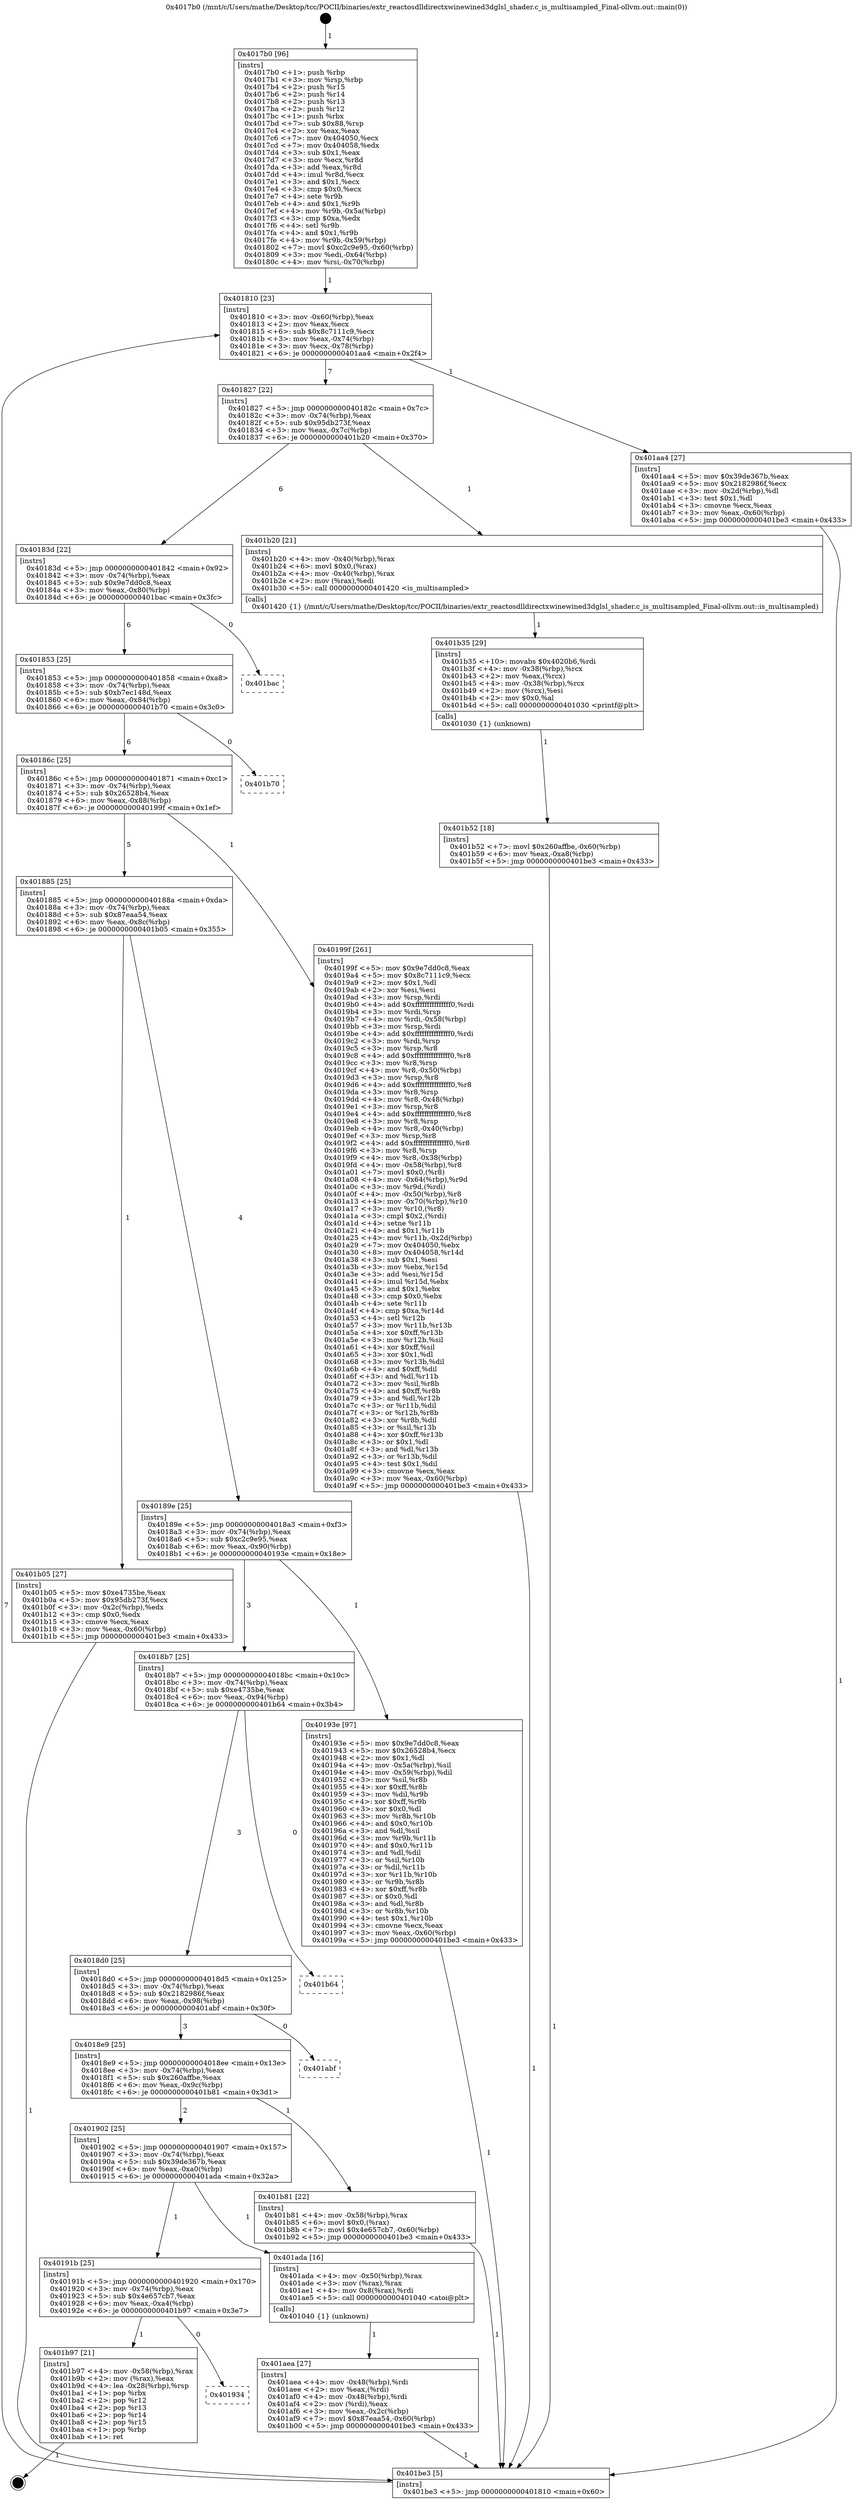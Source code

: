 digraph "0x4017b0" {
  label = "0x4017b0 (/mnt/c/Users/mathe/Desktop/tcc/POCII/binaries/extr_reactosdlldirectxwinewined3dglsl_shader.c_is_multisampled_Final-ollvm.out::main(0))"
  labelloc = "t"
  node[shape=record]

  Entry [label="",width=0.3,height=0.3,shape=circle,fillcolor=black,style=filled]
  "0x401810" [label="{
     0x401810 [23]\l
     | [instrs]\l
     &nbsp;&nbsp;0x401810 \<+3\>: mov -0x60(%rbp),%eax\l
     &nbsp;&nbsp;0x401813 \<+2\>: mov %eax,%ecx\l
     &nbsp;&nbsp;0x401815 \<+6\>: sub $0x8c7111c9,%ecx\l
     &nbsp;&nbsp;0x40181b \<+3\>: mov %eax,-0x74(%rbp)\l
     &nbsp;&nbsp;0x40181e \<+3\>: mov %ecx,-0x78(%rbp)\l
     &nbsp;&nbsp;0x401821 \<+6\>: je 0000000000401aa4 \<main+0x2f4\>\l
  }"]
  "0x401aa4" [label="{
     0x401aa4 [27]\l
     | [instrs]\l
     &nbsp;&nbsp;0x401aa4 \<+5\>: mov $0x39de367b,%eax\l
     &nbsp;&nbsp;0x401aa9 \<+5\>: mov $0x2182986f,%ecx\l
     &nbsp;&nbsp;0x401aae \<+3\>: mov -0x2d(%rbp),%dl\l
     &nbsp;&nbsp;0x401ab1 \<+3\>: test $0x1,%dl\l
     &nbsp;&nbsp;0x401ab4 \<+3\>: cmovne %ecx,%eax\l
     &nbsp;&nbsp;0x401ab7 \<+3\>: mov %eax,-0x60(%rbp)\l
     &nbsp;&nbsp;0x401aba \<+5\>: jmp 0000000000401be3 \<main+0x433\>\l
  }"]
  "0x401827" [label="{
     0x401827 [22]\l
     | [instrs]\l
     &nbsp;&nbsp;0x401827 \<+5\>: jmp 000000000040182c \<main+0x7c\>\l
     &nbsp;&nbsp;0x40182c \<+3\>: mov -0x74(%rbp),%eax\l
     &nbsp;&nbsp;0x40182f \<+5\>: sub $0x95db273f,%eax\l
     &nbsp;&nbsp;0x401834 \<+3\>: mov %eax,-0x7c(%rbp)\l
     &nbsp;&nbsp;0x401837 \<+6\>: je 0000000000401b20 \<main+0x370\>\l
  }"]
  Exit [label="",width=0.3,height=0.3,shape=circle,fillcolor=black,style=filled,peripheries=2]
  "0x401b20" [label="{
     0x401b20 [21]\l
     | [instrs]\l
     &nbsp;&nbsp;0x401b20 \<+4\>: mov -0x40(%rbp),%rax\l
     &nbsp;&nbsp;0x401b24 \<+6\>: movl $0x0,(%rax)\l
     &nbsp;&nbsp;0x401b2a \<+4\>: mov -0x40(%rbp),%rax\l
     &nbsp;&nbsp;0x401b2e \<+2\>: mov (%rax),%edi\l
     &nbsp;&nbsp;0x401b30 \<+5\>: call 0000000000401420 \<is_multisampled\>\l
     | [calls]\l
     &nbsp;&nbsp;0x401420 \{1\} (/mnt/c/Users/mathe/Desktop/tcc/POCII/binaries/extr_reactosdlldirectxwinewined3dglsl_shader.c_is_multisampled_Final-ollvm.out::is_multisampled)\l
  }"]
  "0x40183d" [label="{
     0x40183d [22]\l
     | [instrs]\l
     &nbsp;&nbsp;0x40183d \<+5\>: jmp 0000000000401842 \<main+0x92\>\l
     &nbsp;&nbsp;0x401842 \<+3\>: mov -0x74(%rbp),%eax\l
     &nbsp;&nbsp;0x401845 \<+5\>: sub $0x9e7dd0c8,%eax\l
     &nbsp;&nbsp;0x40184a \<+3\>: mov %eax,-0x80(%rbp)\l
     &nbsp;&nbsp;0x40184d \<+6\>: je 0000000000401bac \<main+0x3fc\>\l
  }"]
  "0x401934" [label="{
     0x401934\l
  }", style=dashed]
  "0x401bac" [label="{
     0x401bac\l
  }", style=dashed]
  "0x401853" [label="{
     0x401853 [25]\l
     | [instrs]\l
     &nbsp;&nbsp;0x401853 \<+5\>: jmp 0000000000401858 \<main+0xa8\>\l
     &nbsp;&nbsp;0x401858 \<+3\>: mov -0x74(%rbp),%eax\l
     &nbsp;&nbsp;0x40185b \<+5\>: sub $0xb7ec148d,%eax\l
     &nbsp;&nbsp;0x401860 \<+6\>: mov %eax,-0x84(%rbp)\l
     &nbsp;&nbsp;0x401866 \<+6\>: je 0000000000401b70 \<main+0x3c0\>\l
  }"]
  "0x401b97" [label="{
     0x401b97 [21]\l
     | [instrs]\l
     &nbsp;&nbsp;0x401b97 \<+4\>: mov -0x58(%rbp),%rax\l
     &nbsp;&nbsp;0x401b9b \<+2\>: mov (%rax),%eax\l
     &nbsp;&nbsp;0x401b9d \<+4\>: lea -0x28(%rbp),%rsp\l
     &nbsp;&nbsp;0x401ba1 \<+1\>: pop %rbx\l
     &nbsp;&nbsp;0x401ba2 \<+2\>: pop %r12\l
     &nbsp;&nbsp;0x401ba4 \<+2\>: pop %r13\l
     &nbsp;&nbsp;0x401ba6 \<+2\>: pop %r14\l
     &nbsp;&nbsp;0x401ba8 \<+2\>: pop %r15\l
     &nbsp;&nbsp;0x401baa \<+1\>: pop %rbp\l
     &nbsp;&nbsp;0x401bab \<+1\>: ret\l
  }"]
  "0x401b70" [label="{
     0x401b70\l
  }", style=dashed]
  "0x40186c" [label="{
     0x40186c [25]\l
     | [instrs]\l
     &nbsp;&nbsp;0x40186c \<+5\>: jmp 0000000000401871 \<main+0xc1\>\l
     &nbsp;&nbsp;0x401871 \<+3\>: mov -0x74(%rbp),%eax\l
     &nbsp;&nbsp;0x401874 \<+5\>: sub $0x26528b4,%eax\l
     &nbsp;&nbsp;0x401879 \<+6\>: mov %eax,-0x88(%rbp)\l
     &nbsp;&nbsp;0x40187f \<+6\>: je 000000000040199f \<main+0x1ef\>\l
  }"]
  "0x401b52" [label="{
     0x401b52 [18]\l
     | [instrs]\l
     &nbsp;&nbsp;0x401b52 \<+7\>: movl $0x260affbe,-0x60(%rbp)\l
     &nbsp;&nbsp;0x401b59 \<+6\>: mov %eax,-0xa8(%rbp)\l
     &nbsp;&nbsp;0x401b5f \<+5\>: jmp 0000000000401be3 \<main+0x433\>\l
  }"]
  "0x40199f" [label="{
     0x40199f [261]\l
     | [instrs]\l
     &nbsp;&nbsp;0x40199f \<+5\>: mov $0x9e7dd0c8,%eax\l
     &nbsp;&nbsp;0x4019a4 \<+5\>: mov $0x8c7111c9,%ecx\l
     &nbsp;&nbsp;0x4019a9 \<+2\>: mov $0x1,%dl\l
     &nbsp;&nbsp;0x4019ab \<+2\>: xor %esi,%esi\l
     &nbsp;&nbsp;0x4019ad \<+3\>: mov %rsp,%rdi\l
     &nbsp;&nbsp;0x4019b0 \<+4\>: add $0xfffffffffffffff0,%rdi\l
     &nbsp;&nbsp;0x4019b4 \<+3\>: mov %rdi,%rsp\l
     &nbsp;&nbsp;0x4019b7 \<+4\>: mov %rdi,-0x58(%rbp)\l
     &nbsp;&nbsp;0x4019bb \<+3\>: mov %rsp,%rdi\l
     &nbsp;&nbsp;0x4019be \<+4\>: add $0xfffffffffffffff0,%rdi\l
     &nbsp;&nbsp;0x4019c2 \<+3\>: mov %rdi,%rsp\l
     &nbsp;&nbsp;0x4019c5 \<+3\>: mov %rsp,%r8\l
     &nbsp;&nbsp;0x4019c8 \<+4\>: add $0xfffffffffffffff0,%r8\l
     &nbsp;&nbsp;0x4019cc \<+3\>: mov %r8,%rsp\l
     &nbsp;&nbsp;0x4019cf \<+4\>: mov %r8,-0x50(%rbp)\l
     &nbsp;&nbsp;0x4019d3 \<+3\>: mov %rsp,%r8\l
     &nbsp;&nbsp;0x4019d6 \<+4\>: add $0xfffffffffffffff0,%r8\l
     &nbsp;&nbsp;0x4019da \<+3\>: mov %r8,%rsp\l
     &nbsp;&nbsp;0x4019dd \<+4\>: mov %r8,-0x48(%rbp)\l
     &nbsp;&nbsp;0x4019e1 \<+3\>: mov %rsp,%r8\l
     &nbsp;&nbsp;0x4019e4 \<+4\>: add $0xfffffffffffffff0,%r8\l
     &nbsp;&nbsp;0x4019e8 \<+3\>: mov %r8,%rsp\l
     &nbsp;&nbsp;0x4019eb \<+4\>: mov %r8,-0x40(%rbp)\l
     &nbsp;&nbsp;0x4019ef \<+3\>: mov %rsp,%r8\l
     &nbsp;&nbsp;0x4019f2 \<+4\>: add $0xfffffffffffffff0,%r8\l
     &nbsp;&nbsp;0x4019f6 \<+3\>: mov %r8,%rsp\l
     &nbsp;&nbsp;0x4019f9 \<+4\>: mov %r8,-0x38(%rbp)\l
     &nbsp;&nbsp;0x4019fd \<+4\>: mov -0x58(%rbp),%r8\l
     &nbsp;&nbsp;0x401a01 \<+7\>: movl $0x0,(%r8)\l
     &nbsp;&nbsp;0x401a08 \<+4\>: mov -0x64(%rbp),%r9d\l
     &nbsp;&nbsp;0x401a0c \<+3\>: mov %r9d,(%rdi)\l
     &nbsp;&nbsp;0x401a0f \<+4\>: mov -0x50(%rbp),%r8\l
     &nbsp;&nbsp;0x401a13 \<+4\>: mov -0x70(%rbp),%r10\l
     &nbsp;&nbsp;0x401a17 \<+3\>: mov %r10,(%r8)\l
     &nbsp;&nbsp;0x401a1a \<+3\>: cmpl $0x2,(%rdi)\l
     &nbsp;&nbsp;0x401a1d \<+4\>: setne %r11b\l
     &nbsp;&nbsp;0x401a21 \<+4\>: and $0x1,%r11b\l
     &nbsp;&nbsp;0x401a25 \<+4\>: mov %r11b,-0x2d(%rbp)\l
     &nbsp;&nbsp;0x401a29 \<+7\>: mov 0x404050,%ebx\l
     &nbsp;&nbsp;0x401a30 \<+8\>: mov 0x404058,%r14d\l
     &nbsp;&nbsp;0x401a38 \<+3\>: sub $0x1,%esi\l
     &nbsp;&nbsp;0x401a3b \<+3\>: mov %ebx,%r15d\l
     &nbsp;&nbsp;0x401a3e \<+3\>: add %esi,%r15d\l
     &nbsp;&nbsp;0x401a41 \<+4\>: imul %r15d,%ebx\l
     &nbsp;&nbsp;0x401a45 \<+3\>: and $0x1,%ebx\l
     &nbsp;&nbsp;0x401a48 \<+3\>: cmp $0x0,%ebx\l
     &nbsp;&nbsp;0x401a4b \<+4\>: sete %r11b\l
     &nbsp;&nbsp;0x401a4f \<+4\>: cmp $0xa,%r14d\l
     &nbsp;&nbsp;0x401a53 \<+4\>: setl %r12b\l
     &nbsp;&nbsp;0x401a57 \<+3\>: mov %r11b,%r13b\l
     &nbsp;&nbsp;0x401a5a \<+4\>: xor $0xff,%r13b\l
     &nbsp;&nbsp;0x401a5e \<+3\>: mov %r12b,%sil\l
     &nbsp;&nbsp;0x401a61 \<+4\>: xor $0xff,%sil\l
     &nbsp;&nbsp;0x401a65 \<+3\>: xor $0x1,%dl\l
     &nbsp;&nbsp;0x401a68 \<+3\>: mov %r13b,%dil\l
     &nbsp;&nbsp;0x401a6b \<+4\>: and $0xff,%dil\l
     &nbsp;&nbsp;0x401a6f \<+3\>: and %dl,%r11b\l
     &nbsp;&nbsp;0x401a72 \<+3\>: mov %sil,%r8b\l
     &nbsp;&nbsp;0x401a75 \<+4\>: and $0xff,%r8b\l
     &nbsp;&nbsp;0x401a79 \<+3\>: and %dl,%r12b\l
     &nbsp;&nbsp;0x401a7c \<+3\>: or %r11b,%dil\l
     &nbsp;&nbsp;0x401a7f \<+3\>: or %r12b,%r8b\l
     &nbsp;&nbsp;0x401a82 \<+3\>: xor %r8b,%dil\l
     &nbsp;&nbsp;0x401a85 \<+3\>: or %sil,%r13b\l
     &nbsp;&nbsp;0x401a88 \<+4\>: xor $0xff,%r13b\l
     &nbsp;&nbsp;0x401a8c \<+3\>: or $0x1,%dl\l
     &nbsp;&nbsp;0x401a8f \<+3\>: and %dl,%r13b\l
     &nbsp;&nbsp;0x401a92 \<+3\>: or %r13b,%dil\l
     &nbsp;&nbsp;0x401a95 \<+4\>: test $0x1,%dil\l
     &nbsp;&nbsp;0x401a99 \<+3\>: cmovne %ecx,%eax\l
     &nbsp;&nbsp;0x401a9c \<+3\>: mov %eax,-0x60(%rbp)\l
     &nbsp;&nbsp;0x401a9f \<+5\>: jmp 0000000000401be3 \<main+0x433\>\l
  }"]
  "0x401885" [label="{
     0x401885 [25]\l
     | [instrs]\l
     &nbsp;&nbsp;0x401885 \<+5\>: jmp 000000000040188a \<main+0xda\>\l
     &nbsp;&nbsp;0x40188a \<+3\>: mov -0x74(%rbp),%eax\l
     &nbsp;&nbsp;0x40188d \<+5\>: sub $0x87eaa54,%eax\l
     &nbsp;&nbsp;0x401892 \<+6\>: mov %eax,-0x8c(%rbp)\l
     &nbsp;&nbsp;0x401898 \<+6\>: je 0000000000401b05 \<main+0x355\>\l
  }"]
  "0x401b35" [label="{
     0x401b35 [29]\l
     | [instrs]\l
     &nbsp;&nbsp;0x401b35 \<+10\>: movabs $0x4020b6,%rdi\l
     &nbsp;&nbsp;0x401b3f \<+4\>: mov -0x38(%rbp),%rcx\l
     &nbsp;&nbsp;0x401b43 \<+2\>: mov %eax,(%rcx)\l
     &nbsp;&nbsp;0x401b45 \<+4\>: mov -0x38(%rbp),%rcx\l
     &nbsp;&nbsp;0x401b49 \<+2\>: mov (%rcx),%esi\l
     &nbsp;&nbsp;0x401b4b \<+2\>: mov $0x0,%al\l
     &nbsp;&nbsp;0x401b4d \<+5\>: call 0000000000401030 \<printf@plt\>\l
     | [calls]\l
     &nbsp;&nbsp;0x401030 \{1\} (unknown)\l
  }"]
  "0x401b05" [label="{
     0x401b05 [27]\l
     | [instrs]\l
     &nbsp;&nbsp;0x401b05 \<+5\>: mov $0xe4735be,%eax\l
     &nbsp;&nbsp;0x401b0a \<+5\>: mov $0x95db273f,%ecx\l
     &nbsp;&nbsp;0x401b0f \<+3\>: mov -0x2c(%rbp),%edx\l
     &nbsp;&nbsp;0x401b12 \<+3\>: cmp $0x0,%edx\l
     &nbsp;&nbsp;0x401b15 \<+3\>: cmove %ecx,%eax\l
     &nbsp;&nbsp;0x401b18 \<+3\>: mov %eax,-0x60(%rbp)\l
     &nbsp;&nbsp;0x401b1b \<+5\>: jmp 0000000000401be3 \<main+0x433\>\l
  }"]
  "0x40189e" [label="{
     0x40189e [25]\l
     | [instrs]\l
     &nbsp;&nbsp;0x40189e \<+5\>: jmp 00000000004018a3 \<main+0xf3\>\l
     &nbsp;&nbsp;0x4018a3 \<+3\>: mov -0x74(%rbp),%eax\l
     &nbsp;&nbsp;0x4018a6 \<+5\>: sub $0xc2c9e95,%eax\l
     &nbsp;&nbsp;0x4018ab \<+6\>: mov %eax,-0x90(%rbp)\l
     &nbsp;&nbsp;0x4018b1 \<+6\>: je 000000000040193e \<main+0x18e\>\l
  }"]
  "0x401aea" [label="{
     0x401aea [27]\l
     | [instrs]\l
     &nbsp;&nbsp;0x401aea \<+4\>: mov -0x48(%rbp),%rdi\l
     &nbsp;&nbsp;0x401aee \<+2\>: mov %eax,(%rdi)\l
     &nbsp;&nbsp;0x401af0 \<+4\>: mov -0x48(%rbp),%rdi\l
     &nbsp;&nbsp;0x401af4 \<+2\>: mov (%rdi),%eax\l
     &nbsp;&nbsp;0x401af6 \<+3\>: mov %eax,-0x2c(%rbp)\l
     &nbsp;&nbsp;0x401af9 \<+7\>: movl $0x87eaa54,-0x60(%rbp)\l
     &nbsp;&nbsp;0x401b00 \<+5\>: jmp 0000000000401be3 \<main+0x433\>\l
  }"]
  "0x40193e" [label="{
     0x40193e [97]\l
     | [instrs]\l
     &nbsp;&nbsp;0x40193e \<+5\>: mov $0x9e7dd0c8,%eax\l
     &nbsp;&nbsp;0x401943 \<+5\>: mov $0x26528b4,%ecx\l
     &nbsp;&nbsp;0x401948 \<+2\>: mov $0x1,%dl\l
     &nbsp;&nbsp;0x40194a \<+4\>: mov -0x5a(%rbp),%sil\l
     &nbsp;&nbsp;0x40194e \<+4\>: mov -0x59(%rbp),%dil\l
     &nbsp;&nbsp;0x401952 \<+3\>: mov %sil,%r8b\l
     &nbsp;&nbsp;0x401955 \<+4\>: xor $0xff,%r8b\l
     &nbsp;&nbsp;0x401959 \<+3\>: mov %dil,%r9b\l
     &nbsp;&nbsp;0x40195c \<+4\>: xor $0xff,%r9b\l
     &nbsp;&nbsp;0x401960 \<+3\>: xor $0x0,%dl\l
     &nbsp;&nbsp;0x401963 \<+3\>: mov %r8b,%r10b\l
     &nbsp;&nbsp;0x401966 \<+4\>: and $0x0,%r10b\l
     &nbsp;&nbsp;0x40196a \<+3\>: and %dl,%sil\l
     &nbsp;&nbsp;0x40196d \<+3\>: mov %r9b,%r11b\l
     &nbsp;&nbsp;0x401970 \<+4\>: and $0x0,%r11b\l
     &nbsp;&nbsp;0x401974 \<+3\>: and %dl,%dil\l
     &nbsp;&nbsp;0x401977 \<+3\>: or %sil,%r10b\l
     &nbsp;&nbsp;0x40197a \<+3\>: or %dil,%r11b\l
     &nbsp;&nbsp;0x40197d \<+3\>: xor %r11b,%r10b\l
     &nbsp;&nbsp;0x401980 \<+3\>: or %r9b,%r8b\l
     &nbsp;&nbsp;0x401983 \<+4\>: xor $0xff,%r8b\l
     &nbsp;&nbsp;0x401987 \<+3\>: or $0x0,%dl\l
     &nbsp;&nbsp;0x40198a \<+3\>: and %dl,%r8b\l
     &nbsp;&nbsp;0x40198d \<+3\>: or %r8b,%r10b\l
     &nbsp;&nbsp;0x401990 \<+4\>: test $0x1,%r10b\l
     &nbsp;&nbsp;0x401994 \<+3\>: cmovne %ecx,%eax\l
     &nbsp;&nbsp;0x401997 \<+3\>: mov %eax,-0x60(%rbp)\l
     &nbsp;&nbsp;0x40199a \<+5\>: jmp 0000000000401be3 \<main+0x433\>\l
  }"]
  "0x4018b7" [label="{
     0x4018b7 [25]\l
     | [instrs]\l
     &nbsp;&nbsp;0x4018b7 \<+5\>: jmp 00000000004018bc \<main+0x10c\>\l
     &nbsp;&nbsp;0x4018bc \<+3\>: mov -0x74(%rbp),%eax\l
     &nbsp;&nbsp;0x4018bf \<+5\>: sub $0xe4735be,%eax\l
     &nbsp;&nbsp;0x4018c4 \<+6\>: mov %eax,-0x94(%rbp)\l
     &nbsp;&nbsp;0x4018ca \<+6\>: je 0000000000401b64 \<main+0x3b4\>\l
  }"]
  "0x401be3" [label="{
     0x401be3 [5]\l
     | [instrs]\l
     &nbsp;&nbsp;0x401be3 \<+5\>: jmp 0000000000401810 \<main+0x60\>\l
  }"]
  "0x4017b0" [label="{
     0x4017b0 [96]\l
     | [instrs]\l
     &nbsp;&nbsp;0x4017b0 \<+1\>: push %rbp\l
     &nbsp;&nbsp;0x4017b1 \<+3\>: mov %rsp,%rbp\l
     &nbsp;&nbsp;0x4017b4 \<+2\>: push %r15\l
     &nbsp;&nbsp;0x4017b6 \<+2\>: push %r14\l
     &nbsp;&nbsp;0x4017b8 \<+2\>: push %r13\l
     &nbsp;&nbsp;0x4017ba \<+2\>: push %r12\l
     &nbsp;&nbsp;0x4017bc \<+1\>: push %rbx\l
     &nbsp;&nbsp;0x4017bd \<+7\>: sub $0x88,%rsp\l
     &nbsp;&nbsp;0x4017c4 \<+2\>: xor %eax,%eax\l
     &nbsp;&nbsp;0x4017c6 \<+7\>: mov 0x404050,%ecx\l
     &nbsp;&nbsp;0x4017cd \<+7\>: mov 0x404058,%edx\l
     &nbsp;&nbsp;0x4017d4 \<+3\>: sub $0x1,%eax\l
     &nbsp;&nbsp;0x4017d7 \<+3\>: mov %ecx,%r8d\l
     &nbsp;&nbsp;0x4017da \<+3\>: add %eax,%r8d\l
     &nbsp;&nbsp;0x4017dd \<+4\>: imul %r8d,%ecx\l
     &nbsp;&nbsp;0x4017e1 \<+3\>: and $0x1,%ecx\l
     &nbsp;&nbsp;0x4017e4 \<+3\>: cmp $0x0,%ecx\l
     &nbsp;&nbsp;0x4017e7 \<+4\>: sete %r9b\l
     &nbsp;&nbsp;0x4017eb \<+4\>: and $0x1,%r9b\l
     &nbsp;&nbsp;0x4017ef \<+4\>: mov %r9b,-0x5a(%rbp)\l
     &nbsp;&nbsp;0x4017f3 \<+3\>: cmp $0xa,%edx\l
     &nbsp;&nbsp;0x4017f6 \<+4\>: setl %r9b\l
     &nbsp;&nbsp;0x4017fa \<+4\>: and $0x1,%r9b\l
     &nbsp;&nbsp;0x4017fe \<+4\>: mov %r9b,-0x59(%rbp)\l
     &nbsp;&nbsp;0x401802 \<+7\>: movl $0xc2c9e95,-0x60(%rbp)\l
     &nbsp;&nbsp;0x401809 \<+3\>: mov %edi,-0x64(%rbp)\l
     &nbsp;&nbsp;0x40180c \<+4\>: mov %rsi,-0x70(%rbp)\l
  }"]
  "0x40191b" [label="{
     0x40191b [25]\l
     | [instrs]\l
     &nbsp;&nbsp;0x40191b \<+5\>: jmp 0000000000401920 \<main+0x170\>\l
     &nbsp;&nbsp;0x401920 \<+3\>: mov -0x74(%rbp),%eax\l
     &nbsp;&nbsp;0x401923 \<+5\>: sub $0x4e657cb7,%eax\l
     &nbsp;&nbsp;0x401928 \<+6\>: mov %eax,-0xa4(%rbp)\l
     &nbsp;&nbsp;0x40192e \<+6\>: je 0000000000401b97 \<main+0x3e7\>\l
  }"]
  "0x401ada" [label="{
     0x401ada [16]\l
     | [instrs]\l
     &nbsp;&nbsp;0x401ada \<+4\>: mov -0x50(%rbp),%rax\l
     &nbsp;&nbsp;0x401ade \<+3\>: mov (%rax),%rax\l
     &nbsp;&nbsp;0x401ae1 \<+4\>: mov 0x8(%rax),%rdi\l
     &nbsp;&nbsp;0x401ae5 \<+5\>: call 0000000000401040 \<atoi@plt\>\l
     | [calls]\l
     &nbsp;&nbsp;0x401040 \{1\} (unknown)\l
  }"]
  "0x401b64" [label="{
     0x401b64\l
  }", style=dashed]
  "0x4018d0" [label="{
     0x4018d0 [25]\l
     | [instrs]\l
     &nbsp;&nbsp;0x4018d0 \<+5\>: jmp 00000000004018d5 \<main+0x125\>\l
     &nbsp;&nbsp;0x4018d5 \<+3\>: mov -0x74(%rbp),%eax\l
     &nbsp;&nbsp;0x4018d8 \<+5\>: sub $0x2182986f,%eax\l
     &nbsp;&nbsp;0x4018dd \<+6\>: mov %eax,-0x98(%rbp)\l
     &nbsp;&nbsp;0x4018e3 \<+6\>: je 0000000000401abf \<main+0x30f\>\l
  }"]
  "0x401902" [label="{
     0x401902 [25]\l
     | [instrs]\l
     &nbsp;&nbsp;0x401902 \<+5\>: jmp 0000000000401907 \<main+0x157\>\l
     &nbsp;&nbsp;0x401907 \<+3\>: mov -0x74(%rbp),%eax\l
     &nbsp;&nbsp;0x40190a \<+5\>: sub $0x39de367b,%eax\l
     &nbsp;&nbsp;0x40190f \<+6\>: mov %eax,-0xa0(%rbp)\l
     &nbsp;&nbsp;0x401915 \<+6\>: je 0000000000401ada \<main+0x32a\>\l
  }"]
  "0x401abf" [label="{
     0x401abf\l
  }", style=dashed]
  "0x4018e9" [label="{
     0x4018e9 [25]\l
     | [instrs]\l
     &nbsp;&nbsp;0x4018e9 \<+5\>: jmp 00000000004018ee \<main+0x13e\>\l
     &nbsp;&nbsp;0x4018ee \<+3\>: mov -0x74(%rbp),%eax\l
     &nbsp;&nbsp;0x4018f1 \<+5\>: sub $0x260affbe,%eax\l
     &nbsp;&nbsp;0x4018f6 \<+6\>: mov %eax,-0x9c(%rbp)\l
     &nbsp;&nbsp;0x4018fc \<+6\>: je 0000000000401b81 \<main+0x3d1\>\l
  }"]
  "0x401b81" [label="{
     0x401b81 [22]\l
     | [instrs]\l
     &nbsp;&nbsp;0x401b81 \<+4\>: mov -0x58(%rbp),%rax\l
     &nbsp;&nbsp;0x401b85 \<+6\>: movl $0x0,(%rax)\l
     &nbsp;&nbsp;0x401b8b \<+7\>: movl $0x4e657cb7,-0x60(%rbp)\l
     &nbsp;&nbsp;0x401b92 \<+5\>: jmp 0000000000401be3 \<main+0x433\>\l
  }"]
  Entry -> "0x4017b0" [label=" 1"]
  "0x401810" -> "0x401aa4" [label=" 1"]
  "0x401810" -> "0x401827" [label=" 7"]
  "0x401b97" -> Exit [label=" 1"]
  "0x401827" -> "0x401b20" [label=" 1"]
  "0x401827" -> "0x40183d" [label=" 6"]
  "0x40191b" -> "0x401934" [label=" 0"]
  "0x40183d" -> "0x401bac" [label=" 0"]
  "0x40183d" -> "0x401853" [label=" 6"]
  "0x40191b" -> "0x401b97" [label=" 1"]
  "0x401853" -> "0x401b70" [label=" 0"]
  "0x401853" -> "0x40186c" [label=" 6"]
  "0x401b81" -> "0x401be3" [label=" 1"]
  "0x40186c" -> "0x40199f" [label=" 1"]
  "0x40186c" -> "0x401885" [label=" 5"]
  "0x401b52" -> "0x401be3" [label=" 1"]
  "0x401885" -> "0x401b05" [label=" 1"]
  "0x401885" -> "0x40189e" [label=" 4"]
  "0x401b35" -> "0x401b52" [label=" 1"]
  "0x40189e" -> "0x40193e" [label=" 1"]
  "0x40189e" -> "0x4018b7" [label=" 3"]
  "0x40193e" -> "0x401be3" [label=" 1"]
  "0x4017b0" -> "0x401810" [label=" 1"]
  "0x401be3" -> "0x401810" [label=" 7"]
  "0x401b20" -> "0x401b35" [label=" 1"]
  "0x40199f" -> "0x401be3" [label=" 1"]
  "0x401aa4" -> "0x401be3" [label=" 1"]
  "0x401b05" -> "0x401be3" [label=" 1"]
  "0x4018b7" -> "0x401b64" [label=" 0"]
  "0x4018b7" -> "0x4018d0" [label=" 3"]
  "0x401aea" -> "0x401be3" [label=" 1"]
  "0x4018d0" -> "0x401abf" [label=" 0"]
  "0x4018d0" -> "0x4018e9" [label=" 3"]
  "0x401902" -> "0x40191b" [label=" 1"]
  "0x4018e9" -> "0x401b81" [label=" 1"]
  "0x4018e9" -> "0x401902" [label=" 2"]
  "0x401ada" -> "0x401aea" [label=" 1"]
  "0x401902" -> "0x401ada" [label=" 1"]
}
